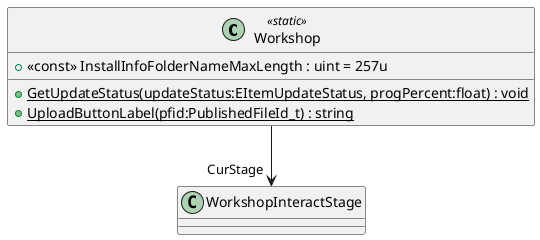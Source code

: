 @startuml
class Workshop <<static>> {
    + <<const>> InstallInfoFolderNameMaxLength : uint = 257u
    + {static} GetUpdateStatus(updateStatus:EItemUpdateStatus, progPercent:float) : void
    + {static} UploadButtonLabel(pfid:PublishedFileId_t) : string
}
Workshop --> "CurStage" WorkshopInteractStage
@enduml
